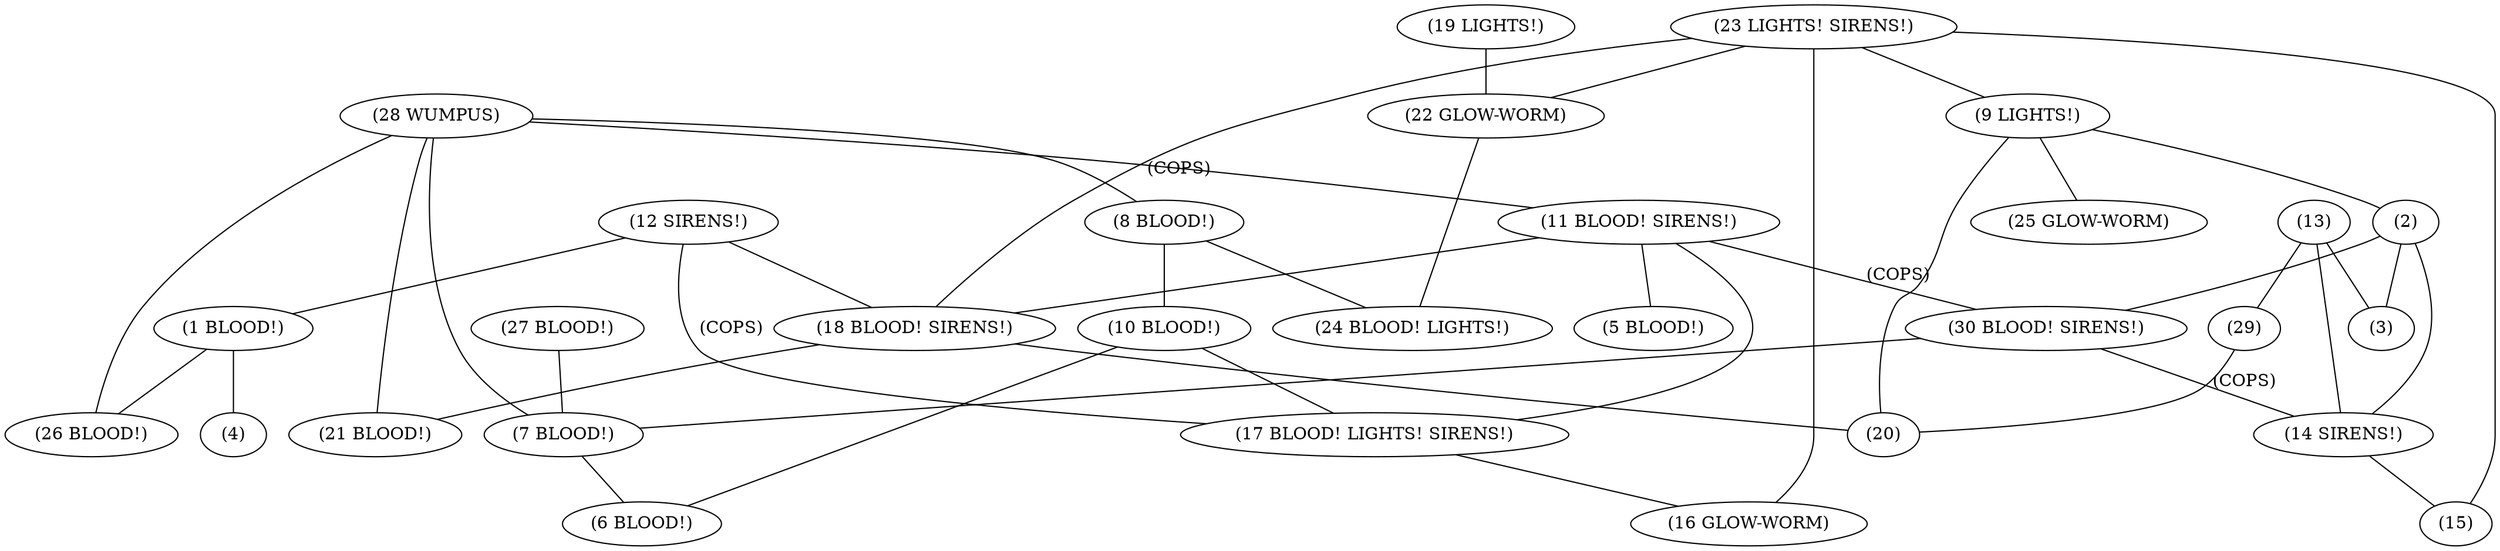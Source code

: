 graph{
1[label="(1 BLOOD!)"];
2[label="(2)"];
3[label="(3)"];
4[label="(4)"];
5[label="(5 BLOOD!)"];
6[label="(6 BLOOD!)"];
7[label="(7 BLOOD!)"];
8[label="(8 BLOOD!)"];
9[label="(9 LIGHTS!)"];
10[label="(10 BLOOD!)"];
11[label="(11 BLOOD! SIRENS!)"];
12[label="(12 SIRENS!)"];
13[label="(13)"];
14[label="(14 SIRENS!)"];
15[label="(15)"];
16[label="(16 GLOW-WORM)"];
17[label="(17 BLOOD! LIGHTS! SIRENS!)"];
18[label="(18 BLOOD! SIRENS!)"];
19[label="(19 LIGHTS!)"];
20[label="(20)"];
21[label="(21 BLOOD!)"];
22[label="(22 GLOW-WORM)"];
23[label="(23 LIGHTS! SIRENS!)"];
24[label="(24 BLOOD! LIGHTS!)"];
25[label="(25 GLOW-WORM)"];
26[label="(26 BLOOD!)"];
27[label="(27 BLOOD!)"];
28[label="(28 WUMPUS)"];
29[label="(29)"];
30[label="(30 BLOOD! SIRENS!)"];
7--6[label=""];
27--7[label=""];
17--16[label=""];
14--15[label=""];
1--26[label=""];
1--4[label=""];
10--17[label=""];
10--6[label=""];
8--24[label=""];
8--10[label=""];
18--21[label=""];
18--20[label=""];
12--1[label=""];
12--17[label="(COPS)"];
12--18[label=""];
22--24[label=""];
19--22[label=""];
30--7[label=""];
30--14[label="(COPS)"];
2--3[label=""];
2--14[label=""];
2--30[label=""];
29--20[label=""];
13--3[label=""];
13--14[label=""];
13--29[label=""];
9--2[label=""];
9--25[label=""];
9--20[label=""];
23--16[label=""];
23--15[label=""];
23--18[label="(COPS)"];
23--22[label=""];
23--9[label=""];
11--17[label=""];
11--5[label=""];
11--30[label="(COPS)"];
11--18[label=""];
28--7[label=""];
28--26[label=""];
28--8[label=""];
28--21[label=""];
28--11[label=""];}